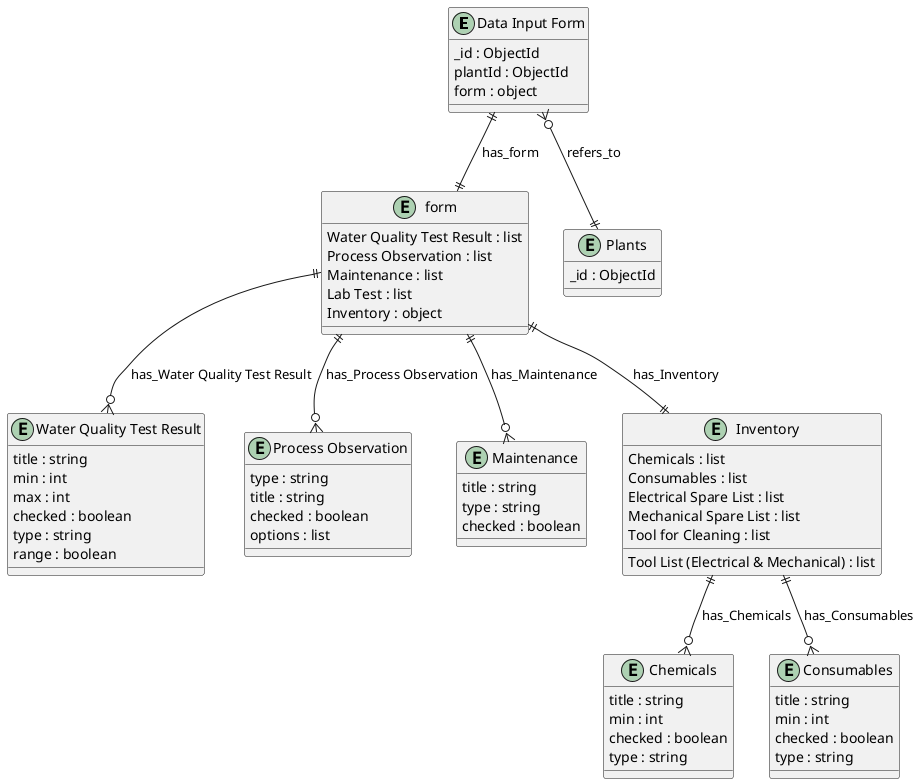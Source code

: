 @startuml Data_Input_Form_Diagram

entity "Data Input Form" as Data_Input_Form {
  _id : ObjectId
  plantId : ObjectId
  form : object
}

entity "form" as form {
  Water Quality Test Result : list
  Process Observation : list
  Maintenance : list
  Lab Test : list
  Inventory : object
}

entity "Water Quality Test Result" as Water_Quality_Test_Result {
  title : string
  min : int
  max : int
  checked : boolean
  type : string
  range : boolean
}

entity "Process Observation" as Process_Observation {
  type : string
  title : string
  checked : boolean
  options : list
}

entity "Maintenance" as Maintenance {
  title : string
  type : string
  checked : boolean
}

entity "Inventory" as Inventory {
  Chemicals : list
  Consumables : list
  Electrical Spare List : list
  Mechanical Spare List : list
  Tool List (Electrical & Mechanical) : list
  Tool for Cleaning : list
}

entity "Chemicals" as Chemicals {
  title : string
  min : int
  checked : boolean
  type : string
}

entity "Consumables" as Consumables {
  title : string
  min : int
  checked : boolean
  type : string
}


' Shared Plant entity
entity "Plants" as Plants {
  _id : ObjectId
}

' Relationships
Data_Input_Form }o--|| Plants : refers_to
Data_Input_Form ||--|| form : has_form
form ||--o{ Water_Quality_Test_Result : has_Water Quality Test Result
form ||--o{ Process_Observation : has_Process Observation
form ||--o{ Maintenance : has_Maintenance
form ||--|| Inventory : has_Inventory
Inventory ||--o{ Chemicals : has_Chemicals
Inventory ||--o{ Consumables : has_Consumables
@enduml
